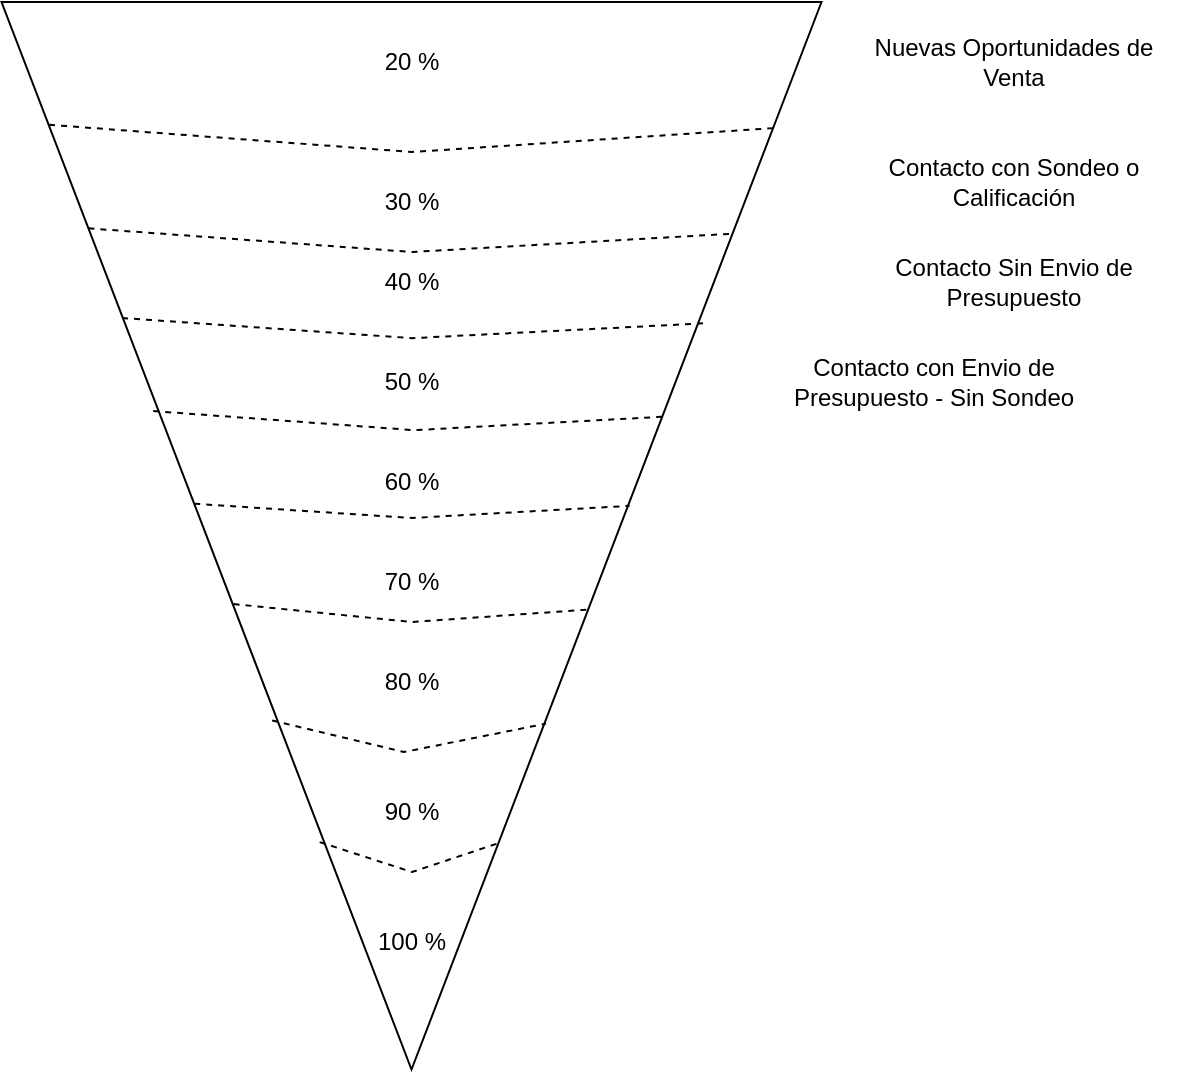 <mxfile version="20.8.1" type="github">
  <diagram id="FKbZ4pUcJLhqBmUT38od" name="Página-1">
    <mxGraphModel dx="1194" dy="752" grid="1" gridSize="10" guides="1" tooltips="1" connect="1" arrows="1" fold="1" page="1" pageScale="1" pageWidth="827" pageHeight="1169" math="0" shadow="0">
      <root>
        <mxCell id="0" />
        <mxCell id="1" parent="0" />
        <mxCell id="BmlAgcdd3eM29pVQZzMR-1" value="" style="triangle;whiteSpace=wrap;html=1;rotation=90;" parent="1" vertex="1">
          <mxGeometry x="146.88" y="226.88" width="533.75" height="410" as="geometry" />
        </mxCell>
        <mxCell id="BmlAgcdd3eM29pVQZzMR-2" value="" style="endArrow=none;dashed=1;html=1;rounded=0;entryX=0.118;entryY=0.056;entryDx=0;entryDy=0;entryPerimeter=0;exitX=0.115;exitY=0.942;exitDx=0;exitDy=0;exitPerimeter=0;" parent="1" source="BmlAgcdd3eM29pVQZzMR-1" target="BmlAgcdd3eM29pVQZzMR-1" edge="1">
          <mxGeometry x="0.039" y="10" width="50" height="50" relative="1" as="geometry">
            <mxPoint x="253.75" y="240" as="sourcePoint" />
            <mxPoint x="573.75" y="240" as="targetPoint" />
            <Array as="points">
              <mxPoint x="414" y="240" />
            </Array>
            <mxPoint as="offset" />
          </mxGeometry>
        </mxCell>
        <mxCell id="BmlAgcdd3eM29pVQZzMR-4" value="20 %" style="text;html=1;strokeColor=none;fillColor=none;align=center;verticalAlign=middle;whiteSpace=wrap;rounded=0;" parent="1" vertex="1">
          <mxGeometry x="384" y="180" width="60" height="30" as="geometry" />
        </mxCell>
        <mxCell id="BmlAgcdd3eM29pVQZzMR-7" value="30 %" style="text;html=1;strokeColor=none;fillColor=none;align=center;verticalAlign=middle;whiteSpace=wrap;rounded=0;" parent="1" vertex="1">
          <mxGeometry x="384" y="250" width="60" height="30" as="geometry" />
        </mxCell>
        <mxCell id="BmlAgcdd3eM29pVQZzMR-9" value="40 %" style="text;html=1;strokeColor=none;fillColor=none;align=center;verticalAlign=middle;whiteSpace=wrap;rounded=0;" parent="1" vertex="1">
          <mxGeometry x="384" y="290" width="60" height="30" as="geometry" />
        </mxCell>
        <mxCell id="BmlAgcdd3eM29pVQZzMR-12" value="50 %" style="text;html=1;strokeColor=none;fillColor=none;align=center;verticalAlign=middle;whiteSpace=wrap;rounded=0;" parent="1" vertex="1">
          <mxGeometry x="384" y="340" width="60" height="30" as="geometry" />
        </mxCell>
        <mxCell id="BmlAgcdd3eM29pVQZzMR-13" value="60 %" style="text;html=1;strokeColor=none;fillColor=none;align=center;verticalAlign=middle;whiteSpace=wrap;rounded=0;" parent="1" vertex="1">
          <mxGeometry x="384" y="390" width="60" height="30" as="geometry" />
        </mxCell>
        <mxCell id="BmlAgcdd3eM29pVQZzMR-14" value="70 %" style="text;html=1;strokeColor=none;fillColor=none;align=center;verticalAlign=middle;whiteSpace=wrap;rounded=0;" parent="1" vertex="1">
          <mxGeometry x="384" y="440" width="60" height="30" as="geometry" />
        </mxCell>
        <mxCell id="BmlAgcdd3eM29pVQZzMR-15" value="80 %" style="text;html=1;strokeColor=none;fillColor=none;align=center;verticalAlign=middle;whiteSpace=wrap;rounded=0;" parent="1" vertex="1">
          <mxGeometry x="384" y="490" width="60" height="30" as="geometry" />
        </mxCell>
        <mxCell id="BmlAgcdd3eM29pVQZzMR-16" value="90 %" style="text;html=1;strokeColor=none;fillColor=none;align=center;verticalAlign=middle;whiteSpace=wrap;rounded=0;" parent="1" vertex="1">
          <mxGeometry x="384" y="554.5" width="60" height="30" as="geometry" />
        </mxCell>
        <mxCell id="BmlAgcdd3eM29pVQZzMR-17" value="100 %" style="text;html=1;strokeColor=none;fillColor=none;align=center;verticalAlign=middle;whiteSpace=wrap;rounded=0;" parent="1" vertex="1">
          <mxGeometry x="384" y="620" width="60" height="30" as="geometry" />
        </mxCell>
        <mxCell id="BmlAgcdd3eM29pVQZzMR-18" value="" style="endArrow=none;dashed=1;html=1;rounded=0;exitX=0.212;exitY=0.894;exitDx=0;exitDy=0;exitPerimeter=0;entryX=0.217;entryY=0.108;entryDx=0;entryDy=0;entryPerimeter=0;" parent="1" source="BmlAgcdd3eM29pVQZzMR-1" target="BmlAgcdd3eM29pVQZzMR-1" edge="1">
          <mxGeometry x="0.039" y="10" width="50" height="50" relative="1" as="geometry">
            <mxPoint x="228.995" y="276.92" as="sourcePoint" />
            <mxPoint x="580" y="280" as="targetPoint" />
            <Array as="points">
              <mxPoint x="414.15" y="290" />
            </Array>
            <mxPoint as="offset" />
          </mxGeometry>
        </mxCell>
        <mxCell id="BmlAgcdd3eM29pVQZzMR-19" value="" style="endArrow=none;dashed=1;html=1;rounded=0;entryX=0.301;entryY=0.144;entryDx=0;entryDy=0;entryPerimeter=0;exitX=0.296;exitY=0.853;exitDx=0;exitDy=0;exitPerimeter=0;" parent="1" source="BmlAgcdd3eM29pVQZzMR-1" target="BmlAgcdd3eM29pVQZzMR-1" edge="1">
          <mxGeometry x="0.039" y="10" width="50" height="50" relative="1" as="geometry">
            <mxPoint x="228.995" y="320.0" as="sourcePoint" />
            <mxPoint x="597.175" y="322.135" as="targetPoint" />
            <Array as="points">
              <mxPoint x="414.15" y="333.08" />
            </Array>
            <mxPoint as="offset" />
          </mxGeometry>
        </mxCell>
        <mxCell id="BmlAgcdd3eM29pVQZzMR-20" value="" style="endArrow=none;dashed=1;html=1;rounded=0;entryX=0.377;entryY=0.187;entryDx=0;entryDy=0;entryPerimeter=0;exitX=0.372;exitY=0.815;exitDx=0;exitDy=0;exitPerimeter=0;" parent="1" edge="1">
          <mxGeometry x="0.039" y="10" width="50" height="50" relative="1" as="geometry">
            <mxPoint x="284.605" y="369.56" as="sourcePoint" />
            <mxPoint x="542.085" y="372.229" as="targetPoint" />
            <Array as="points">
              <mxPoint x="415.06" y="379.08" />
            </Array>
            <mxPoint as="offset" />
          </mxGeometry>
        </mxCell>
        <mxCell id="BmlAgcdd3eM29pVQZzMR-21" value="" style="endArrow=none;dashed=1;html=1;rounded=0;entryX=0.472;entryY=0.234;entryDx=0;entryDy=0;entryPerimeter=0;exitX=0.47;exitY=0.765;exitDx=0;exitDy=0;exitPerimeter=0;" parent="1" source="BmlAgcdd3eM29pVQZzMR-1" target="BmlAgcdd3eM29pVQZzMR-1" edge="1">
          <mxGeometry x="0.039" y="10" width="50" height="50" relative="1" as="geometry">
            <mxPoint x="229.905" y="410" as="sourcePoint" />
            <mxPoint x="598.085" y="412.135" as="targetPoint" />
            <Array as="points">
              <mxPoint x="414" y="423" />
            </Array>
            <mxPoint as="offset" />
          </mxGeometry>
        </mxCell>
        <mxCell id="BmlAgcdd3eM29pVQZzMR-22" value="" style="endArrow=none;dashed=1;html=1;rounded=0;entryX=0.569;entryY=0.282;entryDx=0;entryDy=0;entryPerimeter=0;exitX=0.564;exitY=0.717;exitDx=0;exitDy=0;exitPerimeter=0;" parent="1" source="BmlAgcdd3eM29pVQZzMR-1" target="BmlAgcdd3eM29pVQZzMR-1" edge="1">
          <mxGeometry x="0.039" y="10" width="50" height="50" relative="1" as="geometry">
            <mxPoint x="328.475" y="467.114" as="sourcePoint" />
            <mxPoint x="497.395" y="469.783" as="targetPoint" />
            <Array as="points">
              <mxPoint x="414" y="475" />
            </Array>
            <mxPoint as="offset" />
          </mxGeometry>
        </mxCell>
        <mxCell id="BmlAgcdd3eM29pVQZzMR-23" value="" style="endArrow=none;dashed=1;html=1;rounded=0;entryX=0.676;entryY=0.336;entryDx=0;entryDy=0;entryPerimeter=0;exitX=0.673;exitY=0.67;exitDx=0;exitDy=0;exitPerimeter=0;" parent="1" source="BmlAgcdd3eM29pVQZzMR-1" target="BmlAgcdd3eM29pVQZzMR-1" edge="1">
          <mxGeometry x="0.039" y="10" width="50" height="50" relative="1" as="geometry">
            <mxPoint x="239.995" y="520" as="sourcePoint" />
            <mxPoint x="608.175" y="522.135" as="targetPoint" />
            <Array as="points">
              <mxPoint x="410" y="540" />
            </Array>
            <mxPoint as="offset" />
          </mxGeometry>
        </mxCell>
        <mxCell id="BmlAgcdd3eM29pVQZzMR-24" value="" style="endArrow=none;dashed=1;html=1;rounded=0;entryX=0.788;entryY=0.394;entryDx=0;entryDy=0;entryPerimeter=0;exitX=0.787;exitY=0.612;exitDx=0;exitDy=0;exitPerimeter=0;" parent="1" source="BmlAgcdd3eM29pVQZzMR-1" target="BmlAgcdd3eM29pVQZzMR-1" edge="1">
          <mxGeometry x="0.039" y="10" width="50" height="50" relative="1" as="geometry">
            <mxPoint x="230.995" y="578" as="sourcePoint" />
            <mxPoint x="599.175" y="580.135" as="targetPoint" />
            <Array as="points">
              <mxPoint x="414" y="600" />
            </Array>
            <mxPoint as="offset" />
          </mxGeometry>
        </mxCell>
        <mxCell id="cpSHxgMs6lZK7ATZQ9MI-1" value="Nuevas Oportunidades de Venta" style="text;html=1;strokeColor=none;fillColor=none;align=center;verticalAlign=middle;whiteSpace=wrap;rounded=0;" vertex="1" parent="1">
          <mxGeometry x="630" y="180" width="170" height="30" as="geometry" />
        </mxCell>
        <mxCell id="cpSHxgMs6lZK7ATZQ9MI-2" value="Contacto con Sondeo o Calificación" style="text;html=1;strokeColor=none;fillColor=none;align=center;verticalAlign=middle;whiteSpace=wrap;rounded=0;" vertex="1" parent="1">
          <mxGeometry x="630" y="240" width="170" height="30" as="geometry" />
        </mxCell>
        <mxCell id="cpSHxgMs6lZK7ATZQ9MI-3" value="Contacto Sin Envio de Presupuesto" style="text;html=1;strokeColor=none;fillColor=none;align=center;verticalAlign=middle;whiteSpace=wrap;rounded=0;" vertex="1" parent="1">
          <mxGeometry x="630" y="290" width="170" height="30" as="geometry" />
        </mxCell>
        <mxCell id="cpSHxgMs6lZK7ATZQ9MI-4" value="Contacto con Envio de Presupuesto - Sin Sondeo" style="text;html=1;strokeColor=none;fillColor=none;align=center;verticalAlign=middle;whiteSpace=wrap;rounded=0;" vertex="1" parent="1">
          <mxGeometry x="590" y="340" width="170" height="30" as="geometry" />
        </mxCell>
      </root>
    </mxGraphModel>
  </diagram>
</mxfile>
